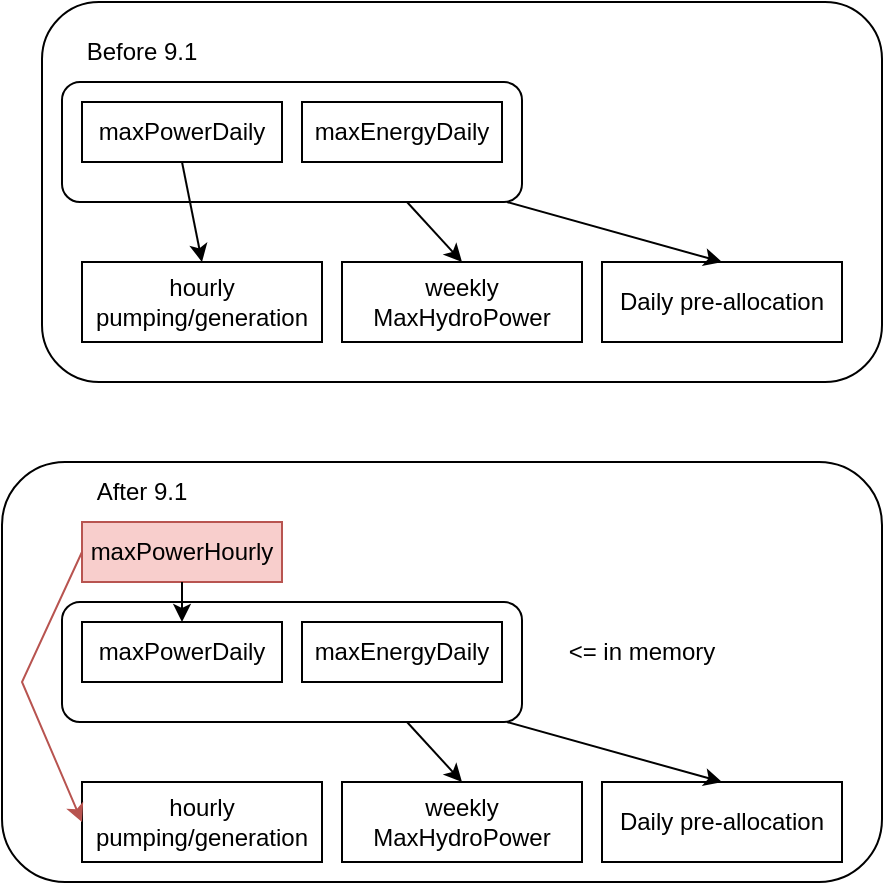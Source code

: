 <mxfile version="22.1.21" type="device">
  <diagram name="Page-1" id="DLCAEQaYy6vHGQRlHNsN">
    <mxGraphModel dx="1364" dy="790" grid="1" gridSize="10" guides="1" tooltips="1" connect="1" arrows="1" fold="1" page="1" pageScale="1" pageWidth="827" pageHeight="1169" math="0" shadow="0">
      <root>
        <mxCell id="0" />
        <mxCell id="1" parent="0" />
        <mxCell id="7GhJ8WyJIiofUrAy5sQ1-31" value="" style="rounded=1;whiteSpace=wrap;html=1;" parent="1" vertex="1">
          <mxGeometry x="60" y="430" width="440" height="210" as="geometry" />
        </mxCell>
        <mxCell id="7GhJ8WyJIiofUrAy5sQ1-2" value="" style="rounded=1;whiteSpace=wrap;html=1;" parent="1" vertex="1">
          <mxGeometry x="80" y="200" width="420" height="190" as="geometry" />
        </mxCell>
        <mxCell id="7GhJ8WyJIiofUrAy5sQ1-3" value="Before 9.1" style="text;html=1;align=center;verticalAlign=middle;whiteSpace=wrap;rounded=0;" parent="1" vertex="1">
          <mxGeometry x="100" y="210" width="60" height="30" as="geometry" />
        </mxCell>
        <mxCell id="7GhJ8WyJIiofUrAy5sQ1-12" value="" style="rounded=1;whiteSpace=wrap;html=1;" parent="1" vertex="1">
          <mxGeometry x="90" y="240" width="230" height="60" as="geometry" />
        </mxCell>
        <mxCell id="7GhJ8WyJIiofUrAy5sQ1-7" value="maxPowerDaily" style="rounded=0;whiteSpace=wrap;html=1;" parent="1" vertex="1">
          <mxGeometry x="100" y="250" width="100" height="30" as="geometry" />
        </mxCell>
        <mxCell id="7GhJ8WyJIiofUrAy5sQ1-8" value="maxEnergyDaily" style="rounded=0;whiteSpace=wrap;html=1;" parent="1" vertex="1">
          <mxGeometry x="210" y="250" width="100" height="30" as="geometry" />
        </mxCell>
        <mxCell id="7GhJ8WyJIiofUrAy5sQ1-11" value="hourly pumping/generation" style="rounded=0;whiteSpace=wrap;html=1;" parent="1" vertex="1">
          <mxGeometry x="100" y="330" width="120" height="40" as="geometry" />
        </mxCell>
        <mxCell id="7GhJ8WyJIiofUrAy5sQ1-14" value="weekly MaxHydroPower" style="rounded=0;whiteSpace=wrap;html=1;" parent="1" vertex="1">
          <mxGeometry x="230" y="330" width="120" height="40" as="geometry" />
        </mxCell>
        <mxCell id="7GhJ8WyJIiofUrAy5sQ1-15" value="Daily pre-allocation" style="rounded=0;whiteSpace=wrap;html=1;" parent="1" vertex="1">
          <mxGeometry x="360" y="330" width="120" height="40" as="geometry" />
        </mxCell>
        <mxCell id="7GhJ8WyJIiofUrAy5sQ1-16" value="" style="endArrow=classic;html=1;rounded=0;entryX=0.5;entryY=0;entryDx=0;entryDy=0;" parent="1" source="7GhJ8WyJIiofUrAy5sQ1-12" target="7GhJ8WyJIiofUrAy5sQ1-15" edge="1">
          <mxGeometry width="50" height="50" relative="1" as="geometry">
            <mxPoint x="270" y="440" as="sourcePoint" />
            <mxPoint x="320" y="390" as="targetPoint" />
          </mxGeometry>
        </mxCell>
        <mxCell id="7GhJ8WyJIiofUrAy5sQ1-17" value="" style="endArrow=classic;html=1;rounded=0;exitX=0.75;exitY=1;exitDx=0;exitDy=0;entryX=0.5;entryY=0;entryDx=0;entryDy=0;" parent="1" source="7GhJ8WyJIiofUrAy5sQ1-12" target="7GhJ8WyJIiofUrAy5sQ1-14" edge="1">
          <mxGeometry width="50" height="50" relative="1" as="geometry">
            <mxPoint x="270" y="440" as="sourcePoint" />
            <mxPoint x="320" y="390" as="targetPoint" />
          </mxGeometry>
        </mxCell>
        <mxCell id="7GhJ8WyJIiofUrAy5sQ1-18" value="" style="endArrow=classic;html=1;rounded=0;exitX=0.5;exitY=1;exitDx=0;exitDy=0;entryX=0.5;entryY=0;entryDx=0;entryDy=0;" parent="1" source="7GhJ8WyJIiofUrAy5sQ1-7" target="7GhJ8WyJIiofUrAy5sQ1-11" edge="1">
          <mxGeometry width="50" height="50" relative="1" as="geometry">
            <mxPoint x="270" y="440" as="sourcePoint" />
            <mxPoint x="320" y="390" as="targetPoint" />
          </mxGeometry>
        </mxCell>
        <mxCell id="7GhJ8WyJIiofUrAy5sQ1-20" value="After 9.1" style="text;html=1;align=center;verticalAlign=middle;whiteSpace=wrap;rounded=0;" parent="1" vertex="1">
          <mxGeometry x="100" y="430" width="60" height="30" as="geometry" />
        </mxCell>
        <mxCell id="7GhJ8WyJIiofUrAy5sQ1-21" value="" style="rounded=1;whiteSpace=wrap;html=1;" parent="1" vertex="1">
          <mxGeometry x="90" y="500" width="230" height="60" as="geometry" />
        </mxCell>
        <mxCell id="7GhJ8WyJIiofUrAy5sQ1-22" value="maxPowerDaily" style="rounded=0;whiteSpace=wrap;html=1;" parent="1" vertex="1">
          <mxGeometry x="100" y="510" width="100" height="30" as="geometry" />
        </mxCell>
        <mxCell id="7GhJ8WyJIiofUrAy5sQ1-23" value="maxEnergyDaily" style="rounded=0;whiteSpace=wrap;html=1;" parent="1" vertex="1">
          <mxGeometry x="210" y="510" width="100" height="30" as="geometry" />
        </mxCell>
        <mxCell id="7GhJ8WyJIiofUrAy5sQ1-24" value="hourly pumping/generation" style="rounded=0;whiteSpace=wrap;html=1;" parent="1" vertex="1">
          <mxGeometry x="100" y="590" width="120" height="40" as="geometry" />
        </mxCell>
        <mxCell id="7GhJ8WyJIiofUrAy5sQ1-25" value="weekly MaxHydroPower" style="rounded=0;whiteSpace=wrap;html=1;" parent="1" vertex="1">
          <mxGeometry x="230" y="590" width="120" height="40" as="geometry" />
        </mxCell>
        <mxCell id="7GhJ8WyJIiofUrAy5sQ1-26" value="Daily pre-allocation" style="rounded=0;whiteSpace=wrap;html=1;" parent="1" vertex="1">
          <mxGeometry x="360" y="590" width="120" height="40" as="geometry" />
        </mxCell>
        <mxCell id="7GhJ8WyJIiofUrAy5sQ1-27" value="" style="endArrow=classic;html=1;rounded=0;entryX=0.5;entryY=0;entryDx=0;entryDy=0;" parent="1" source="7GhJ8WyJIiofUrAy5sQ1-21" target="7GhJ8WyJIiofUrAy5sQ1-26" edge="1">
          <mxGeometry width="50" height="50" relative="1" as="geometry">
            <mxPoint x="270" y="700" as="sourcePoint" />
            <mxPoint x="320" y="650" as="targetPoint" />
          </mxGeometry>
        </mxCell>
        <mxCell id="7GhJ8WyJIiofUrAy5sQ1-28" value="" style="endArrow=classic;html=1;rounded=0;exitX=0.75;exitY=1;exitDx=0;exitDy=0;entryX=0.5;entryY=0;entryDx=0;entryDy=0;" parent="1" source="7GhJ8WyJIiofUrAy5sQ1-21" target="7GhJ8WyJIiofUrAy5sQ1-25" edge="1">
          <mxGeometry width="50" height="50" relative="1" as="geometry">
            <mxPoint x="270" y="700" as="sourcePoint" />
            <mxPoint x="320" y="650" as="targetPoint" />
          </mxGeometry>
        </mxCell>
        <mxCell id="7GhJ8WyJIiofUrAy5sQ1-30" value="maxPowerHourly" style="rounded=0;whiteSpace=wrap;html=1;fillColor=#f8cecc;strokeColor=#b85450;" parent="1" vertex="1">
          <mxGeometry x="100" y="460" width="100" height="30" as="geometry" />
        </mxCell>
        <mxCell id="7GhJ8WyJIiofUrAy5sQ1-32" value="" style="endArrow=classic;html=1;rounded=0;exitX=0;exitY=0.5;exitDx=0;exitDy=0;entryX=0;entryY=0.5;entryDx=0;entryDy=0;fillColor=#f8cecc;strokeColor=#b85450;" parent="1" source="7GhJ8WyJIiofUrAy5sQ1-30" target="7GhJ8WyJIiofUrAy5sQ1-24" edge="1">
          <mxGeometry width="50" height="50" relative="1" as="geometry">
            <mxPoint x="270" y="560" as="sourcePoint" />
            <mxPoint x="320" y="510" as="targetPoint" />
            <Array as="points">
              <mxPoint x="70" y="540" />
            </Array>
          </mxGeometry>
        </mxCell>
        <mxCell id="7GhJ8WyJIiofUrAy5sQ1-33" value="" style="endArrow=classic;html=1;rounded=0;exitX=0.5;exitY=1;exitDx=0;exitDy=0;entryX=0.5;entryY=0;entryDx=0;entryDy=0;" parent="1" source="7GhJ8WyJIiofUrAy5sQ1-30" target="7GhJ8WyJIiofUrAy5sQ1-22" edge="1">
          <mxGeometry width="50" height="50" relative="1" as="geometry">
            <mxPoint x="240" y="560" as="sourcePoint" />
            <mxPoint x="290" y="510" as="targetPoint" />
          </mxGeometry>
        </mxCell>
        <mxCell id="7GhJ8WyJIiofUrAy5sQ1-34" value="&amp;lt;= in memory" style="text;html=1;align=center;verticalAlign=middle;whiteSpace=wrap;rounded=0;" parent="1" vertex="1">
          <mxGeometry x="330" y="510" width="100" height="30" as="geometry" />
        </mxCell>
      </root>
    </mxGraphModel>
  </diagram>
</mxfile>
